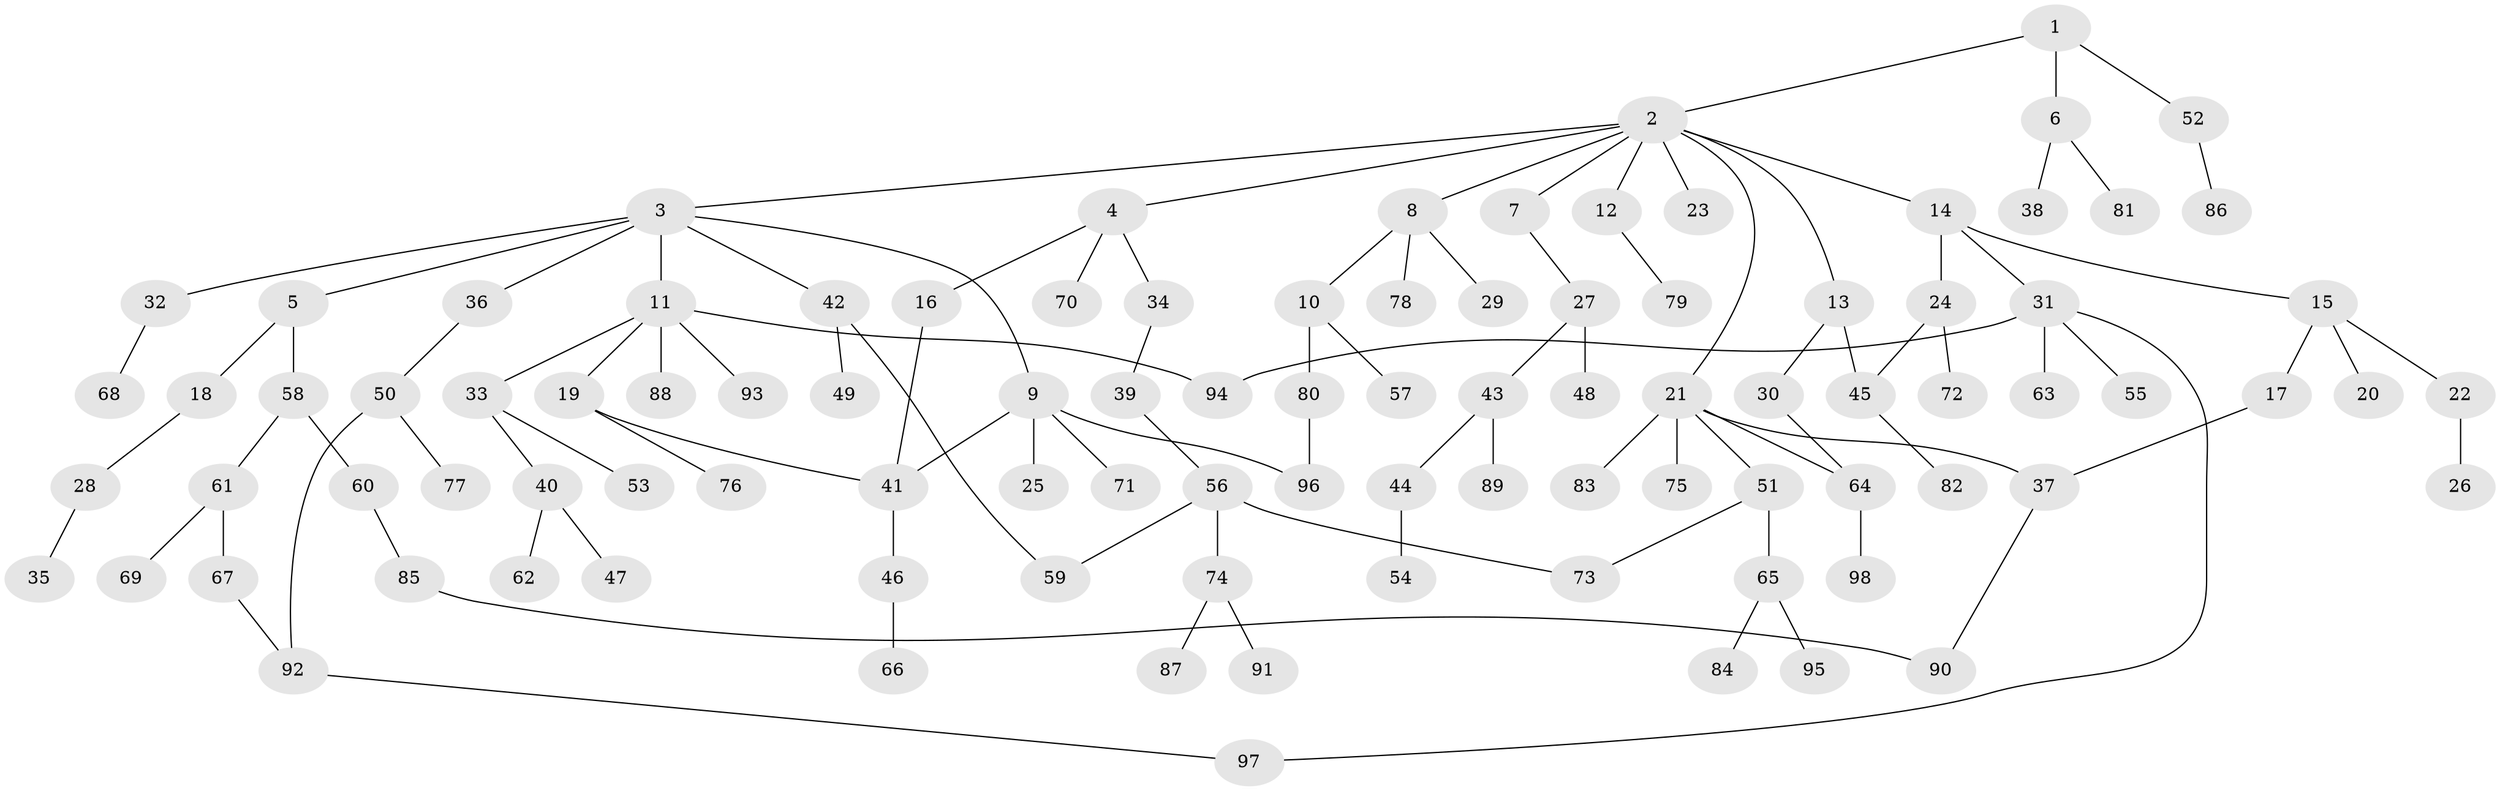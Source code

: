 // coarse degree distribution, {3: 0.11764705882352941, 10: 0.014705882352941176, 8: 0.014705882352941176, 4: 0.08823529411764706, 2: 0.25, 5: 0.04411764705882353, 6: 0.014705882352941176, 1: 0.4411764705882353, 7: 0.014705882352941176}
// Generated by graph-tools (version 1.1) at 2025/23/03/03/25 07:23:32]
// undirected, 98 vertices, 109 edges
graph export_dot {
graph [start="1"]
  node [color=gray90,style=filled];
  1;
  2;
  3;
  4;
  5;
  6;
  7;
  8;
  9;
  10;
  11;
  12;
  13;
  14;
  15;
  16;
  17;
  18;
  19;
  20;
  21;
  22;
  23;
  24;
  25;
  26;
  27;
  28;
  29;
  30;
  31;
  32;
  33;
  34;
  35;
  36;
  37;
  38;
  39;
  40;
  41;
  42;
  43;
  44;
  45;
  46;
  47;
  48;
  49;
  50;
  51;
  52;
  53;
  54;
  55;
  56;
  57;
  58;
  59;
  60;
  61;
  62;
  63;
  64;
  65;
  66;
  67;
  68;
  69;
  70;
  71;
  72;
  73;
  74;
  75;
  76;
  77;
  78;
  79;
  80;
  81;
  82;
  83;
  84;
  85;
  86;
  87;
  88;
  89;
  90;
  91;
  92;
  93;
  94;
  95;
  96;
  97;
  98;
  1 -- 2;
  1 -- 6;
  1 -- 52;
  2 -- 3;
  2 -- 4;
  2 -- 7;
  2 -- 8;
  2 -- 12;
  2 -- 13;
  2 -- 14;
  2 -- 21;
  2 -- 23;
  3 -- 5;
  3 -- 9;
  3 -- 11;
  3 -- 32;
  3 -- 36;
  3 -- 42;
  4 -- 16;
  4 -- 34;
  4 -- 70;
  5 -- 18;
  5 -- 58;
  6 -- 38;
  6 -- 81;
  7 -- 27;
  8 -- 10;
  8 -- 29;
  8 -- 78;
  9 -- 25;
  9 -- 41;
  9 -- 71;
  9 -- 96;
  10 -- 57;
  10 -- 80;
  11 -- 19;
  11 -- 33;
  11 -- 88;
  11 -- 93;
  11 -- 94;
  12 -- 79;
  13 -- 30;
  13 -- 45;
  14 -- 15;
  14 -- 24;
  14 -- 31;
  15 -- 17;
  15 -- 20;
  15 -- 22;
  16 -- 41;
  17 -- 37;
  18 -- 28;
  19 -- 76;
  19 -- 41;
  21 -- 37;
  21 -- 51;
  21 -- 64;
  21 -- 75;
  21 -- 83;
  22 -- 26;
  24 -- 45;
  24 -- 72;
  27 -- 43;
  27 -- 48;
  28 -- 35;
  30 -- 64;
  31 -- 55;
  31 -- 63;
  31 -- 94;
  31 -- 97;
  32 -- 68;
  33 -- 40;
  33 -- 53;
  34 -- 39;
  36 -- 50;
  37 -- 90;
  39 -- 56;
  40 -- 47;
  40 -- 62;
  41 -- 46;
  42 -- 49;
  42 -- 59;
  43 -- 44;
  43 -- 89;
  44 -- 54;
  45 -- 82;
  46 -- 66;
  50 -- 77;
  50 -- 92;
  51 -- 65;
  51 -- 73;
  52 -- 86;
  56 -- 59;
  56 -- 74;
  56 -- 73;
  58 -- 60;
  58 -- 61;
  60 -- 85;
  61 -- 67;
  61 -- 69;
  64 -- 98;
  65 -- 84;
  65 -- 95;
  67 -- 92;
  74 -- 87;
  74 -- 91;
  80 -- 96;
  85 -- 90;
  92 -- 97;
}
